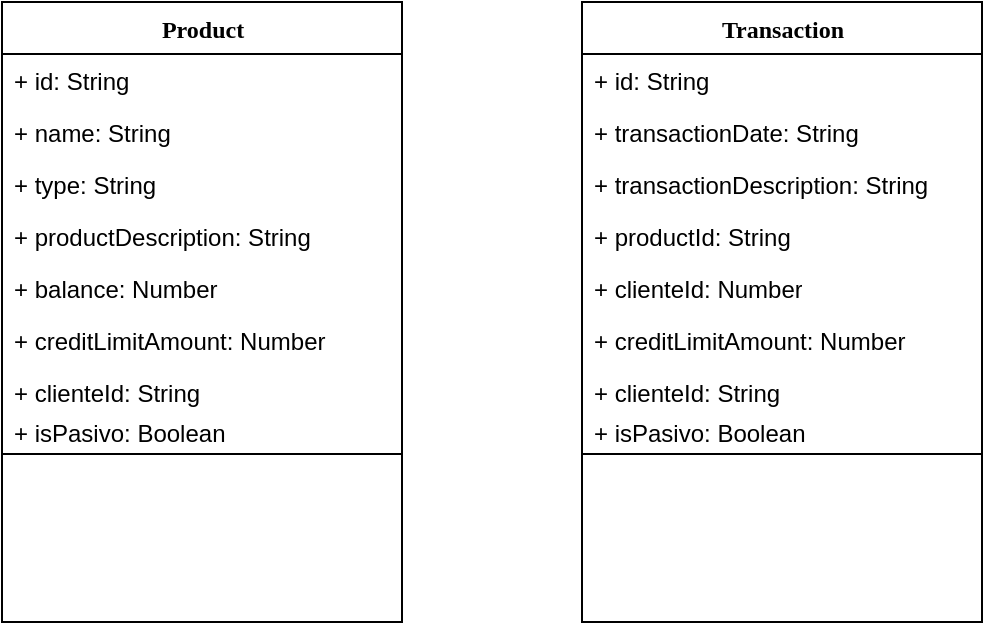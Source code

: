 <mxfile version="22.1.4" type="github">
  <diagram name="Page-1" id="9f46799a-70d6-7492-0946-bef42562c5a5">
    <mxGraphModel dx="1114" dy="478" grid="1" gridSize="10" guides="1" tooltips="1" connect="1" arrows="1" fold="1" page="1" pageScale="1" pageWidth="1100" pageHeight="850" background="none" math="0" shadow="0">
      <root>
        <mxCell id="0" />
        <mxCell id="1" parent="0" />
        <mxCell id="78961159f06e98e8-17" value="Product" style="swimlane;html=1;fontStyle=1;align=center;verticalAlign=top;childLayout=stackLayout;horizontal=1;startSize=26;horizontalStack=0;resizeParent=1;resizeLast=0;collapsible=1;marginBottom=0;swimlaneFillColor=#ffffff;rounded=0;shadow=0;comic=0;labelBackgroundColor=none;strokeWidth=1;fillColor=none;fontFamily=Verdana;fontSize=12" parent="1" vertex="1">
          <mxGeometry x="120" y="60" width="200" height="310" as="geometry" />
        </mxCell>
        <mxCell id="78961159f06e98e8-21" value="+ id: String" style="text;html=1;strokeColor=none;fillColor=none;align=left;verticalAlign=top;spacingLeft=4;spacingRight=4;whiteSpace=wrap;overflow=hidden;rotatable=0;points=[[0,0.5],[1,0.5]];portConstraint=eastwest;" parent="78961159f06e98e8-17" vertex="1">
          <mxGeometry y="26" width="200" height="26" as="geometry" />
        </mxCell>
        <mxCell id="78961159f06e98e8-23" value="+ name: String" style="text;html=1;strokeColor=none;fillColor=none;align=left;verticalAlign=top;spacingLeft=4;spacingRight=4;whiteSpace=wrap;overflow=hidden;rotatable=0;points=[[0,0.5],[1,0.5]];portConstraint=eastwest;" parent="78961159f06e98e8-17" vertex="1">
          <mxGeometry y="52" width="200" height="26" as="geometry" />
        </mxCell>
        <mxCell id="78961159f06e98e8-25" value="+ type: String" style="text;html=1;strokeColor=none;fillColor=none;align=left;verticalAlign=top;spacingLeft=4;spacingRight=4;whiteSpace=wrap;overflow=hidden;rotatable=0;points=[[0,0.5],[1,0.5]];portConstraint=eastwest;" parent="78961159f06e98e8-17" vertex="1">
          <mxGeometry y="78" width="200" height="26" as="geometry" />
        </mxCell>
        <mxCell id="78961159f06e98e8-26" value="+&amp;nbsp;productDescription&lt;span style=&quot;background-color: initial;&quot;&gt;: String&lt;/span&gt;" style="text;html=1;strokeColor=none;fillColor=none;align=left;verticalAlign=top;spacingLeft=4;spacingRight=4;whiteSpace=wrap;overflow=hidden;rotatable=0;points=[[0,0.5],[1,0.5]];portConstraint=eastwest;" parent="78961159f06e98e8-17" vertex="1">
          <mxGeometry y="104" width="200" height="26" as="geometry" />
        </mxCell>
        <mxCell id="78961159f06e98e8-24" value="+&amp;nbsp;balance&lt;span style=&quot;background-color: initial;&quot;&gt;: Number&lt;/span&gt;" style="text;html=1;strokeColor=none;fillColor=none;align=left;verticalAlign=top;spacingLeft=4;spacingRight=4;whiteSpace=wrap;overflow=hidden;rotatable=0;points=[[0,0.5],[1,0.5]];portConstraint=eastwest;" parent="78961159f06e98e8-17" vertex="1">
          <mxGeometry y="130" width="200" height="26" as="geometry" />
        </mxCell>
        <mxCell id="0A-NZw5udayz1OKuGgDN-12" value="+&amp;nbsp;creditLimitAmount&lt;span style=&quot;background-color: initial;&quot;&gt;: Number&lt;/span&gt;" style="text;html=1;strokeColor=none;fillColor=none;align=left;verticalAlign=top;spacingLeft=4;spacingRight=4;whiteSpace=wrap;overflow=hidden;rotatable=0;points=[[0,0.5],[1,0.5]];portConstraint=eastwest;" vertex="1" parent="78961159f06e98e8-17">
          <mxGeometry y="156" width="200" height="26" as="geometry" />
        </mxCell>
        <mxCell id="0A-NZw5udayz1OKuGgDN-13" value="+&amp;nbsp;clienteId&lt;span style=&quot;background-color: initial;&quot;&gt;: String&lt;span style=&quot;white-space: pre;&quot;&gt;&#x9;&lt;/span&gt;&lt;/span&gt;" style="text;html=1;strokeColor=none;fillColor=none;align=left;verticalAlign=top;spacingLeft=4;spacingRight=4;whiteSpace=wrap;overflow=hidden;rotatable=0;points=[[0,0.5],[1,0.5]];portConstraint=eastwest;" vertex="1" parent="78961159f06e98e8-17">
          <mxGeometry y="182" width="200" height="20" as="geometry" />
        </mxCell>
        <mxCell id="0A-NZw5udayz1OKuGgDN-14" value="+&amp;nbsp;isPasivo&lt;span style=&quot;background-color: initial;&quot;&gt;: Boolean&lt;/span&gt;" style="text;html=1;strokeColor=none;fillColor=none;align=left;verticalAlign=top;spacingLeft=4;spacingRight=4;whiteSpace=wrap;overflow=hidden;rotatable=0;points=[[0,0.5],[1,0.5]];portConstraint=eastwest;" vertex="1" parent="78961159f06e98e8-17">
          <mxGeometry y="202" width="200" height="20" as="geometry" />
        </mxCell>
        <mxCell id="78961159f06e98e8-19" value="" style="line;html=1;strokeWidth=1;fillColor=none;align=left;verticalAlign=middle;spacingTop=-1;spacingLeft=3;spacingRight=3;rotatable=0;labelPosition=right;points=[];portConstraint=eastwest;" parent="78961159f06e98e8-17" vertex="1">
          <mxGeometry y="222" width="200" height="8" as="geometry" />
        </mxCell>
        <mxCell id="0A-NZw5udayz1OKuGgDN-15" value="Transaction" style="swimlane;html=1;fontStyle=1;align=center;verticalAlign=top;childLayout=stackLayout;horizontal=1;startSize=26;horizontalStack=0;resizeParent=1;resizeLast=0;collapsible=1;marginBottom=0;swimlaneFillColor=#ffffff;rounded=0;shadow=0;comic=0;labelBackgroundColor=none;strokeWidth=1;fillColor=none;fontFamily=Verdana;fontSize=12" vertex="1" parent="1">
          <mxGeometry x="410" y="60" width="200" height="310" as="geometry" />
        </mxCell>
        <mxCell id="0A-NZw5udayz1OKuGgDN-16" value="+ id: String" style="text;html=1;strokeColor=none;fillColor=none;align=left;verticalAlign=top;spacingLeft=4;spacingRight=4;whiteSpace=wrap;overflow=hidden;rotatable=0;points=[[0,0.5],[1,0.5]];portConstraint=eastwest;" vertex="1" parent="0A-NZw5udayz1OKuGgDN-15">
          <mxGeometry y="26" width="200" height="26" as="geometry" />
        </mxCell>
        <mxCell id="0A-NZw5udayz1OKuGgDN-17" value="+&amp;nbsp;transactionDate&lt;span style=&quot;background-color: initial;&quot;&gt;: String&lt;/span&gt;" style="text;html=1;strokeColor=none;fillColor=none;align=left;verticalAlign=top;spacingLeft=4;spacingRight=4;whiteSpace=wrap;overflow=hidden;rotatable=0;points=[[0,0.5],[1,0.5]];portConstraint=eastwest;" vertex="1" parent="0A-NZw5udayz1OKuGgDN-15">
          <mxGeometry y="52" width="200" height="26" as="geometry" />
        </mxCell>
        <mxCell id="0A-NZw5udayz1OKuGgDN-18" value="+&amp;nbsp;transactionDescription&lt;span style=&quot;background-color: initial;&quot;&gt;: String&lt;/span&gt;" style="text;html=1;strokeColor=none;fillColor=none;align=left;verticalAlign=top;spacingLeft=4;spacingRight=4;whiteSpace=wrap;overflow=hidden;rotatable=0;points=[[0,0.5],[1,0.5]];portConstraint=eastwest;" vertex="1" parent="0A-NZw5udayz1OKuGgDN-15">
          <mxGeometry y="78" width="200" height="26" as="geometry" />
        </mxCell>
        <mxCell id="0A-NZw5udayz1OKuGgDN-19" value="+&amp;nbsp;productId&lt;span style=&quot;background-color: initial;&quot;&gt;: String&lt;/span&gt;" style="text;html=1;strokeColor=none;fillColor=none;align=left;verticalAlign=top;spacingLeft=4;spacingRight=4;whiteSpace=wrap;overflow=hidden;rotatable=0;points=[[0,0.5],[1,0.5]];portConstraint=eastwest;" vertex="1" parent="0A-NZw5udayz1OKuGgDN-15">
          <mxGeometry y="104" width="200" height="26" as="geometry" />
        </mxCell>
        <mxCell id="0A-NZw5udayz1OKuGgDN-20" value="+&amp;nbsp;clienteId&lt;span style=&quot;background-color: initial;&quot;&gt;: Number&lt;/span&gt;" style="text;html=1;strokeColor=none;fillColor=none;align=left;verticalAlign=top;spacingLeft=4;spacingRight=4;whiteSpace=wrap;overflow=hidden;rotatable=0;points=[[0,0.5],[1,0.5]];portConstraint=eastwest;" vertex="1" parent="0A-NZw5udayz1OKuGgDN-15">
          <mxGeometry y="130" width="200" height="26" as="geometry" />
        </mxCell>
        <mxCell id="0A-NZw5udayz1OKuGgDN-21" value="+&amp;nbsp;creditLimitAmount&lt;span style=&quot;background-color: initial;&quot;&gt;: Number&lt;/span&gt;" style="text;html=1;strokeColor=none;fillColor=none;align=left;verticalAlign=top;spacingLeft=4;spacingRight=4;whiteSpace=wrap;overflow=hidden;rotatable=0;points=[[0,0.5],[1,0.5]];portConstraint=eastwest;" vertex="1" parent="0A-NZw5udayz1OKuGgDN-15">
          <mxGeometry y="156" width="200" height="26" as="geometry" />
        </mxCell>
        <mxCell id="0A-NZw5udayz1OKuGgDN-22" value="+&amp;nbsp;clienteId&lt;span style=&quot;background-color: initial;&quot;&gt;: String&lt;span style=&quot;white-space: pre;&quot;&gt;&#x9;&lt;/span&gt;&lt;/span&gt;" style="text;html=1;strokeColor=none;fillColor=none;align=left;verticalAlign=top;spacingLeft=4;spacingRight=4;whiteSpace=wrap;overflow=hidden;rotatable=0;points=[[0,0.5],[1,0.5]];portConstraint=eastwest;" vertex="1" parent="0A-NZw5udayz1OKuGgDN-15">
          <mxGeometry y="182" width="200" height="20" as="geometry" />
        </mxCell>
        <mxCell id="0A-NZw5udayz1OKuGgDN-23" value="+&amp;nbsp;isPasivo&lt;span style=&quot;background-color: initial;&quot;&gt;: Boolean&lt;/span&gt;" style="text;html=1;strokeColor=none;fillColor=none;align=left;verticalAlign=top;spacingLeft=4;spacingRight=4;whiteSpace=wrap;overflow=hidden;rotatable=0;points=[[0,0.5],[1,0.5]];portConstraint=eastwest;" vertex="1" parent="0A-NZw5udayz1OKuGgDN-15">
          <mxGeometry y="202" width="200" height="20" as="geometry" />
        </mxCell>
        <mxCell id="0A-NZw5udayz1OKuGgDN-24" value="" style="line;html=1;strokeWidth=1;fillColor=none;align=left;verticalAlign=middle;spacingTop=-1;spacingLeft=3;spacingRight=3;rotatable=0;labelPosition=right;points=[];portConstraint=eastwest;" vertex="1" parent="0A-NZw5udayz1OKuGgDN-15">
          <mxGeometry y="222" width="200" height="8" as="geometry" />
        </mxCell>
      </root>
    </mxGraphModel>
  </diagram>
</mxfile>
